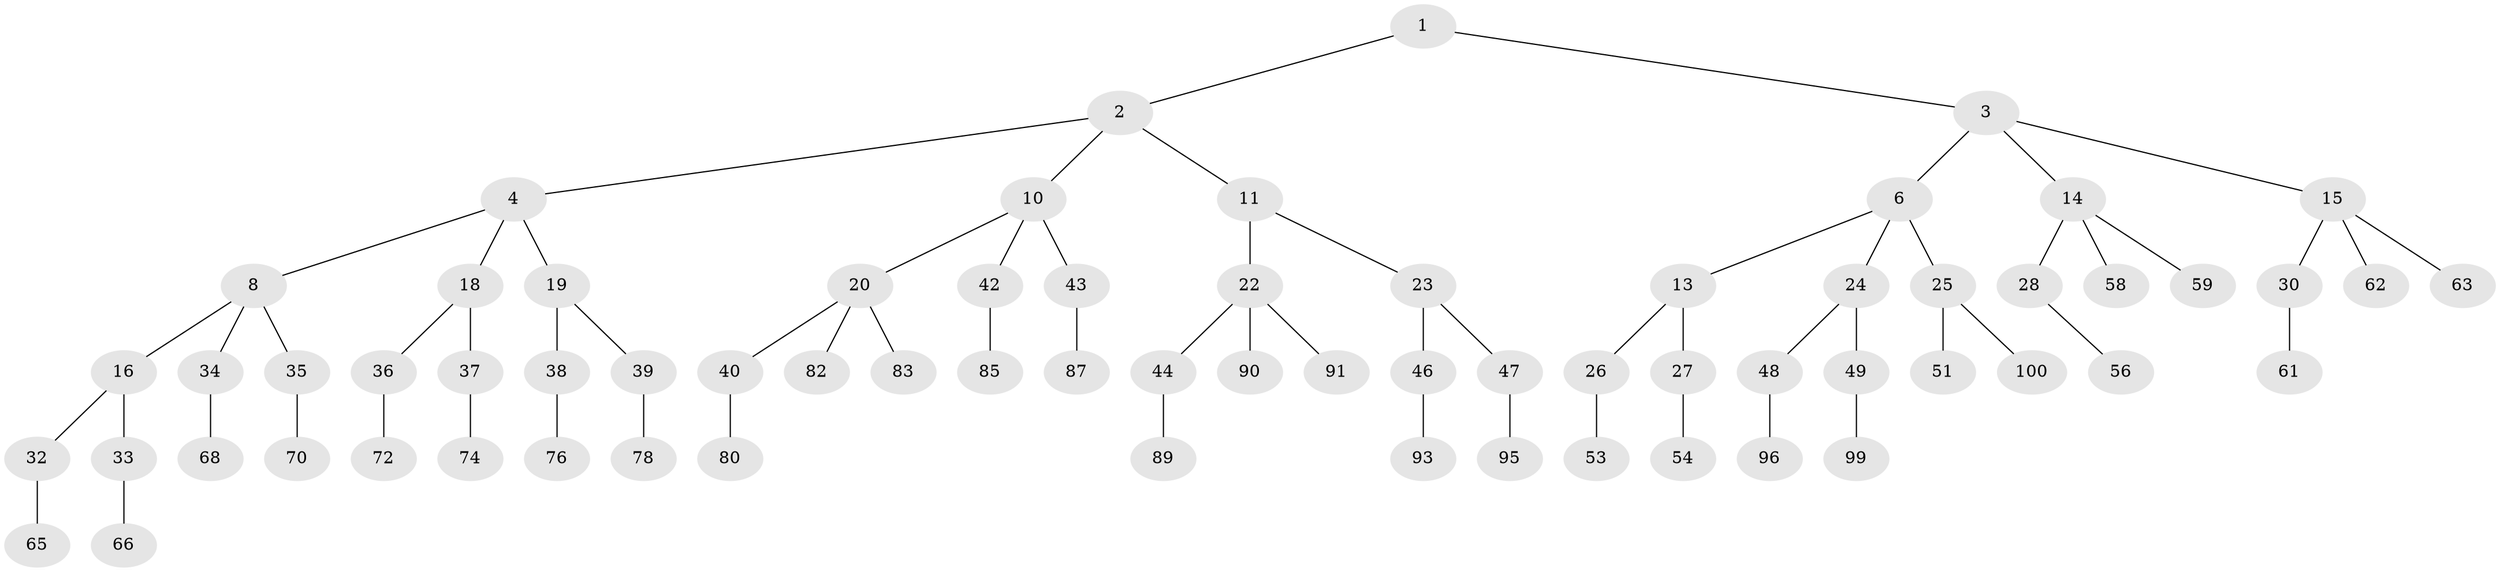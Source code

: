 // original degree distribution, {2: 0.02, 3: 0.48, 1: 0.5}
// Generated by graph-tools (version 1.1) at 2025/38/02/21/25 10:38:56]
// undirected, 69 vertices, 68 edges
graph export_dot {
graph [start="1"]
  node [color=gray90,style=filled];
  1;
  2 [latent=1,super="+5"];
  3 [latent=1,super="+7"];
  4 [latent=0.5,super="+9"];
  6 [latent=0.5,super="+12"];
  8 [latent=0.333333,super="+17"];
  10 [latent=0.333333,super="+21"];
  11 [latent=0.333333];
  13 [latent=0.333333];
  14 [latent=0.333333,super="+29"];
  15 [latent=0.333333,super="+31"];
  16 [latent=0.25];
  18 [latent=0.25];
  19 [latent=0.25];
  20 [latent=0.25,super="+41"];
  22 [latent=0.25,super="+45"];
  23 [latent=0.25];
  24 [latent=0.25];
  25 [latent=0.25,super="+50"];
  26 [latent=0.25,super="+52"];
  27 [latent=0.25,super="+55"];
  28 [latent=0.25,super="+57"];
  30 [latent=0.25,super="+60"];
  32 [latent=0.2,super="+64"];
  33 [latent=0.2,super="+67"];
  34 [latent=0.2,super="+69"];
  35 [latent=0.2,super="+71"];
  36 [latent=0.2,super="+73"];
  37 [latent=0.2,super="+75"];
  38 [latent=0.2,super="+77"];
  39 [latent=0.2,super="+79"];
  40 [latent=0.2,super="+81"];
  42 [latent=0.2,super="+84"];
  43 [latent=0.2,super="+86"];
  44 [latent=0.2,super="+88"];
  46 [latent=0.2,super="+92"];
  47 [latent=0.2,super="+94"];
  48 [latent=0.2,super="+97"];
  49 [latent=0.2,super="+98"];
  51 [latent=0.2];
  53 [latent=0.2];
  54 [latent=0.2];
  56 [latent=0.2];
  58 [latent=0.2];
  59 [latent=0.2];
  61 [latent=0.2];
  62 [latent=0.2];
  63 [latent=0.2];
  65 [latent=0.166667];
  66 [latent=0.166667];
  68 [latent=0.166667];
  70 [latent=0.166667];
  72 [latent=0.166667];
  74 [latent=0.166667];
  76 [latent=0.166667];
  78 [latent=0.166667];
  80 [latent=0.166667];
  82 [latent=0.166667];
  83 [latent=0.166667];
  85 [latent=0.166667];
  87 [latent=0.166667];
  89 [latent=0.166667];
  90 [latent=0.166667];
  91 [latent=0.166667];
  93 [latent=0.166667];
  95 [latent=0.166667];
  96 [latent=0.166667];
  99 [latent=0.166667];
  100 [latent=0.166667];
  1 -- 2;
  1 -- 3;
  2 -- 4;
  2 -- 11;
  2 -- 10;
  3 -- 6;
  3 -- 14;
  3 -- 15;
  4 -- 8;
  4 -- 18;
  4 -- 19;
  6 -- 13;
  6 -- 24;
  6 -- 25;
  8 -- 16;
  8 -- 34;
  8 -- 35;
  10 -- 20;
  10 -- 43;
  10 -- 42;
  11 -- 22;
  11 -- 23;
  13 -- 26;
  13 -- 27;
  14 -- 28;
  14 -- 58;
  14 -- 59;
  15 -- 30;
  15 -- 63;
  15 -- 62;
  16 -- 32;
  16 -- 33;
  18 -- 36;
  18 -- 37;
  19 -- 38;
  19 -- 39;
  20 -- 40;
  20 -- 82;
  20 -- 83;
  22 -- 44;
  22 -- 90;
  22 -- 91;
  23 -- 46;
  23 -- 47;
  24 -- 48;
  24 -- 49;
  25 -- 51;
  25 -- 100;
  26 -- 53;
  27 -- 54;
  28 -- 56;
  30 -- 61;
  32 -- 65;
  33 -- 66;
  34 -- 68;
  35 -- 70;
  36 -- 72;
  37 -- 74;
  38 -- 76;
  39 -- 78;
  40 -- 80;
  42 -- 85;
  43 -- 87;
  44 -- 89;
  46 -- 93;
  47 -- 95;
  48 -- 96;
  49 -- 99;
}
